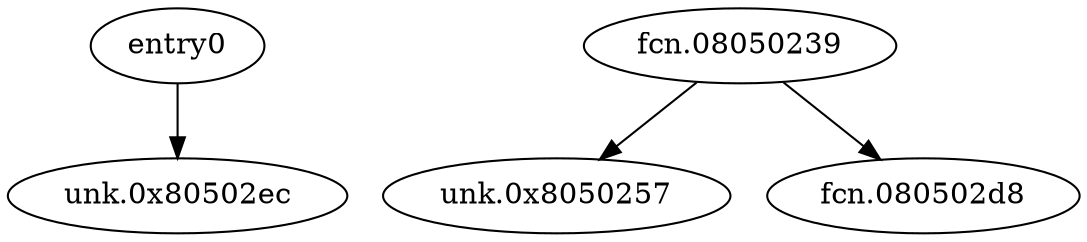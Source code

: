digraph code {
  "0x0804f698" [label="entry0"];
  "0x0804f698" -> "0x080502ec";
  "0x080502ec" [label="unk.0x80502ec"];
  "0x08050239" [label="fcn.08050239"];
  "0x08050239" -> "0x08050257";
  "0x08050257" [label="unk.0x8050257"];
  "0x08050239" -> "0x080502d8";
  "0x080502d8" [label="fcn.080502d8"];
}